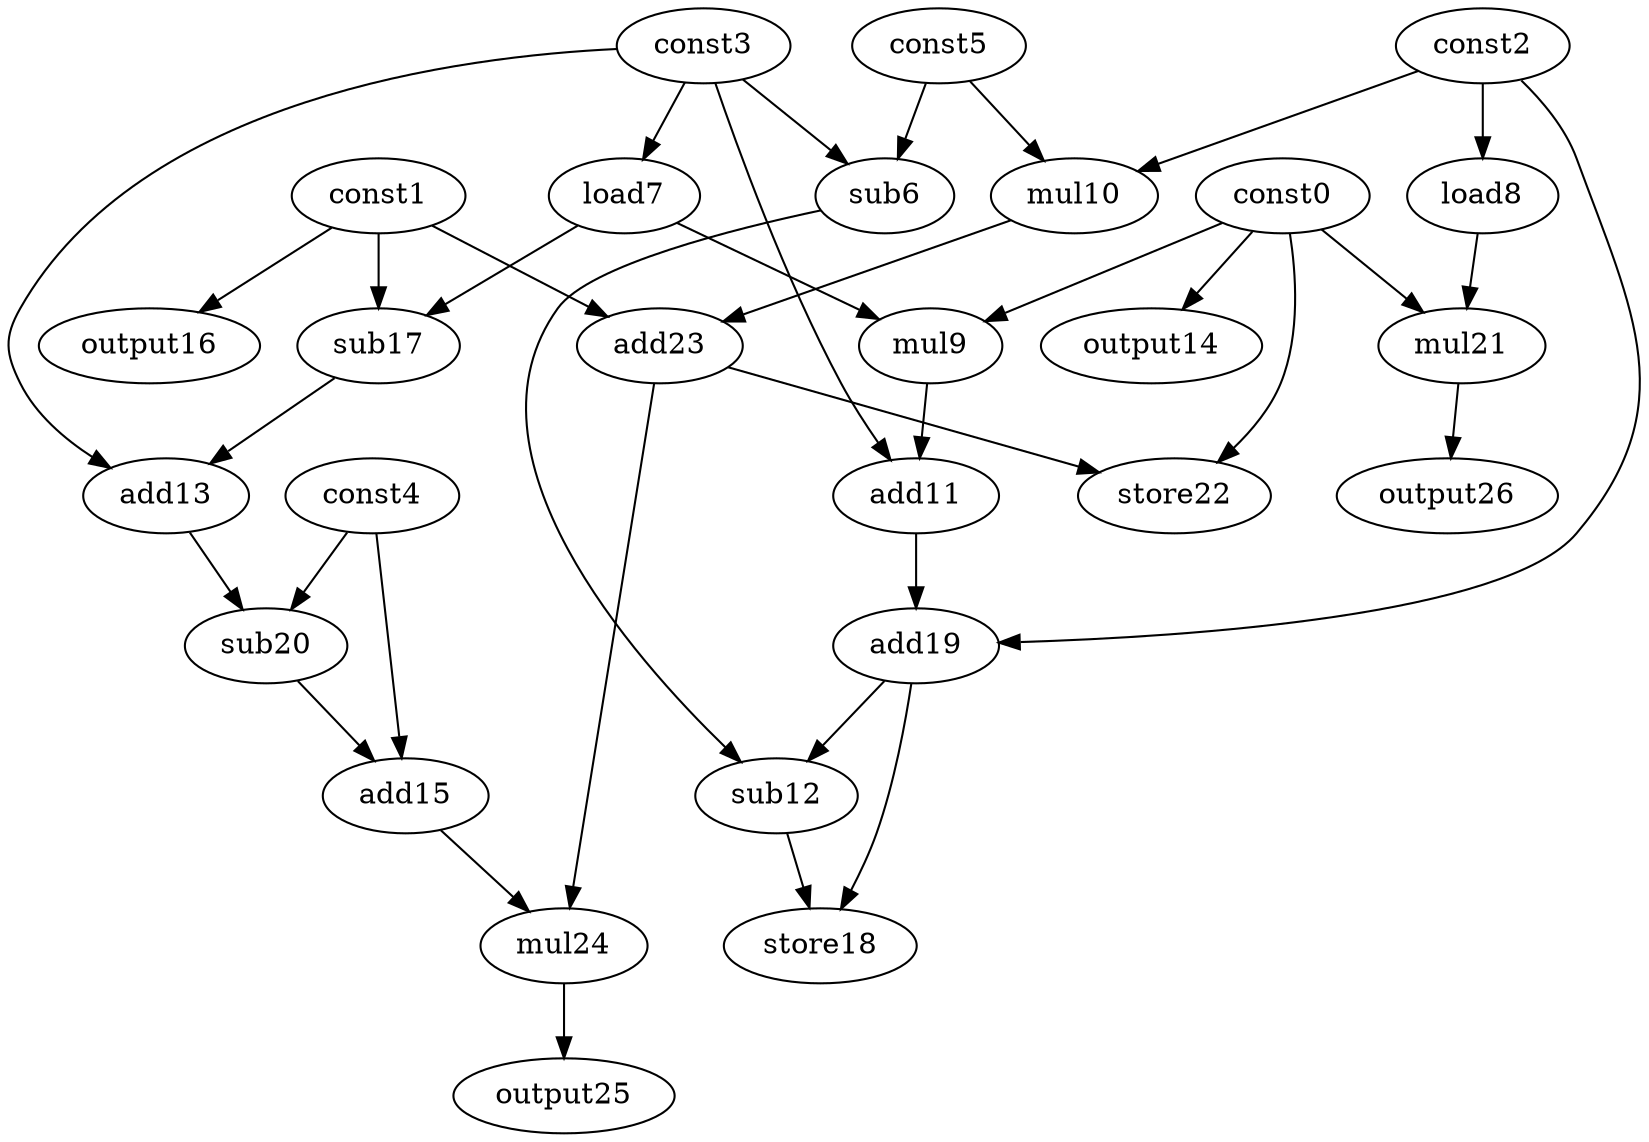 digraph G { 
const0[opcode=const]; 
const1[opcode=const]; 
const2[opcode=const]; 
const3[opcode=const]; 
const4[opcode=const]; 
const5[opcode=const]; 
sub6[opcode=sub]; 
load7[opcode=load]; 
load8[opcode=load]; 
mul9[opcode=mul]; 
mul10[opcode=mul]; 
add11[opcode=add]; 
sub12[opcode=sub]; 
add13[opcode=add]; 
output14[opcode=output]; 
add15[opcode=add]; 
output16[opcode=output]; 
sub17[opcode=sub]; 
store18[opcode=store]; 
add19[opcode=add]; 
sub20[opcode=sub]; 
mul21[opcode=mul]; 
store22[opcode=store]; 
add23[opcode=add]; 
mul24[opcode=mul]; 
output25[opcode=output]; 
output26[opcode=output]; 
const3->sub6[operand=0];
const5->sub6[operand=1];
const3->load7[operand=0];
const2->load8[operand=0];
const2->mul10[operand=0];
const5->mul10[operand=1];
const0->output14[operand=0];
const1->output16[operand=0];
const0->mul9[operand=0];
load7->mul9[operand=1];
const1->sub17[operand=0];
load7->sub17[operand=1];
load8->mul21[operand=0];
const0->mul21[operand=1];
const1->add23[operand=0];
mul10->add23[operand=1];
mul9->add11[operand=0];
const3->add11[operand=1];
sub17->add13[operand=0];
const3->add13[operand=1];
const0->store22[operand=0];
add23->store22[operand=1];
mul21->output26[operand=0];
const2->add19[operand=0];
add11->add19[operand=1];
const4->sub20[operand=0];
add13->sub20[operand=1];
add19->sub12[operand=0];
sub6->sub12[operand=1];
sub20->add15[operand=0];
const4->add15[operand=1];
add19->store18[operand=0];
sub12->store18[operand=1];
add23->mul24[operand=0];
add15->mul24[operand=1];
mul24->output25[operand=0];
}
